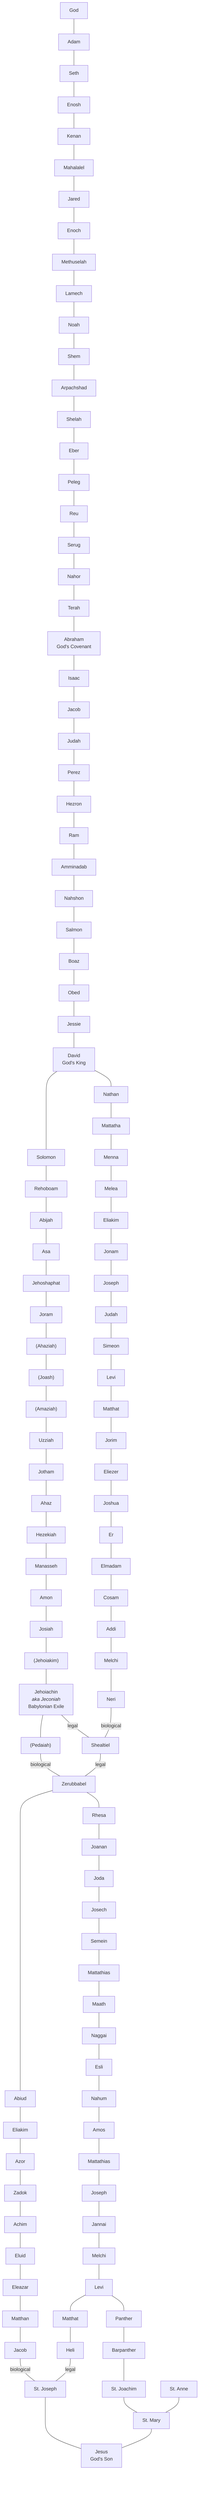 graph TD
    %% God to Abraham
    God
    ---
    Adam
    ---
    Seth
    ---
    Enosh
    ---
    Kenan
    ---
    Mahalalel
    ---
    Jared
    ---
    Enoch
    ---
    Methuselah
    ---
    Lamech
    ---
    Noah
    ---
    Shem
    ---
    Arpachshad
    ---
    Shelah
    ---
    Eber
    ---
    Peleg
    ---
    Reu
    ---
    Serug
    ---
    Nahor
    ---
    Terah
    ---
    %% Abrham to David
    Abraham["
    Abraham
    God's Covenant
    "]
    ---
    Isaac
    ---
    Jacob
    ---
    Judah
    ---
    Perez
    ---
    Hezron
    ---
    Ram
    ---
    Amminadab
    ---
    Nahshon
    ---
    Salmon
    ---
    Boaz
    ---
    Obed
    ---
    Jessie
    ---
    %% David to Jehoiachin
    David
    ---
    Solomon
    ---
    Rehoboam
    ---
    Abijah
    ---
    Asa
    ---
    Jehoshaphat
    ---
    Joram
    ---
    Ahaziah["(Ahaziah)"]
    ---
    Joash["(Joash)"]
    ---
    Amaziah["(Amaziah)"]
    ---
    Uzziah
    ---
    Jotham
    ---
    Ahaz
    ---
    Hezekiah
    ---
    Manasseh
    ---
    Amon
    ---
    Josiah
    ---
    Jehoiakim["(Jehoiakim)"]
    ---
    %% Jehoiachin to St. Joseph
    Jehoiachin["
    Jehoiachin
    <em>aka Jeconiah</em>
    Babylonian Exile
    "]
    Jehoiachin --- Pedaiah["(Pedaiah)"]
    Jehoiachin --- |legal| Shealtiel
    Pedaiah --- |biological| Zerubbabel
    Shealtiel --- |legal| Zerubbabel
    Zerubbabel
    ---
    Abiud
    ---
    Eliakim
    ---
    Azor
    ---
    Zadok
    ---
    Achim
    ---
    Eluid
    ---
    Eleazar
    ---
    Matthan
    ---
    Jacob2[Jacob] --- |biological| Joseph[St. Joseph]
    %% David to St. Mary
    David["
    David
    God's King
    "]
    ---
    Nathan
    ---
    Mattatha
    ---
    Menna
    ---
    Melea
    ---
    Eliakim2[Eliakim]
    ---
    Jonam
    ---
    Joseph2[Joseph]
    ---
    Judah2[Judah]
    ---
    Simeon
    ---
    Levi
    ---
    Matthat
    ---
    Jorim
    ---
    Eliezer
    ---
    Joshua
    ---
    Er
    ---
    Elmadam
    ---
    Cosam
    ---
    Addi
    ---
    Melchi
    ---
    Neri --- |biological| Shealtiel
    Zerubbabel --- Rhesa
    ---
    Joanan
    ---
    Joda
    ---
    Josech
    ---
    Semein
    ---
    Mattathias
    ---
    Maath
    ---
    Naggai
    ---
    Esli
    ---
    Nahum
    ---
    Amos
    ---
    Mattathias2[Mattathias]
    ---
    Joseph3[Joseph]
    ---
    Jannai
    ---
    Melchi2[Melchi]
    ---
    Levi2[Levi]
    ---
    Matthat2[Matthat]
    ---
    Heli --- |legal| Joseph
    Levi2 --- Panther
    ---
    Barpanther
    ---
    Joachim[St. Joachim] --- Mary[St. Mary]
    Anne[St. Anne] --- Mary
    %% St. Mary to Jesus
    Mary
    ---
    Jesus["
    Jesus
    God's Son
    "]
    Joseph --- Jesus